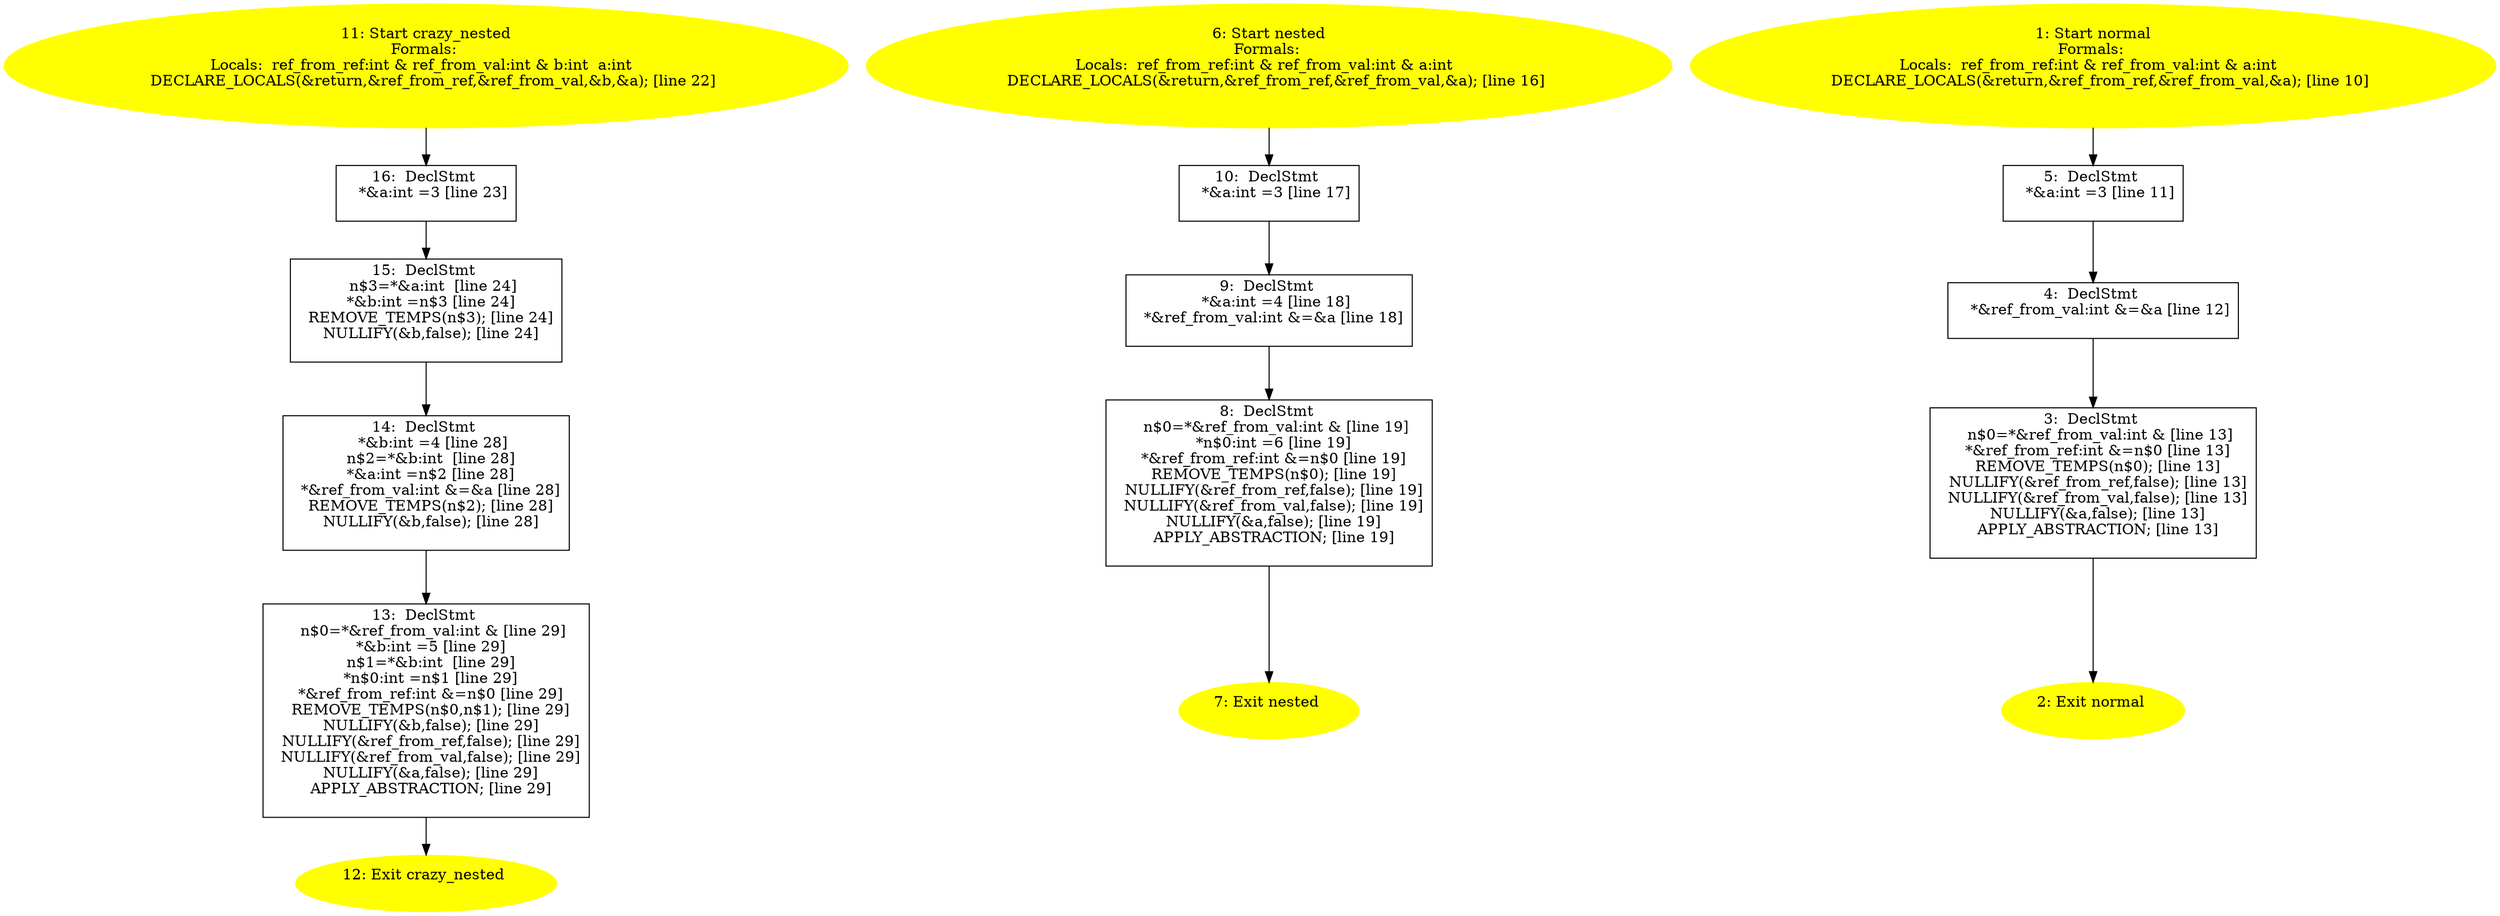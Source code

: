 digraph iCFG {
16 [label="16:  DeclStmt \n   *&a:int =3 [line 23]\n " shape="box"]
	

	 16 -> 15 ;
15 [label="15:  DeclStmt \n   n$3=*&a:int  [line 24]\n  *&b:int =n$3 [line 24]\n  REMOVE_TEMPS(n$3); [line 24]\n  NULLIFY(&b,false); [line 24]\n " shape="box"]
	

	 15 -> 14 ;
14 [label="14:  DeclStmt \n   *&b:int =4 [line 28]\n  n$2=*&b:int  [line 28]\n  *&a:int =n$2 [line 28]\n  *&ref_from_val:int &=&a [line 28]\n  REMOVE_TEMPS(n$2); [line 28]\n  NULLIFY(&b,false); [line 28]\n " shape="box"]
	

	 14 -> 13 ;
13 [label="13:  DeclStmt \n   n$0=*&ref_from_val:int & [line 29]\n  *&b:int =5 [line 29]\n  n$1=*&b:int  [line 29]\n  *n$0:int =n$1 [line 29]\n  *&ref_from_ref:int &=n$0 [line 29]\n  REMOVE_TEMPS(n$0,n$1); [line 29]\n  NULLIFY(&b,false); [line 29]\n  NULLIFY(&ref_from_ref,false); [line 29]\n  NULLIFY(&ref_from_val,false); [line 29]\n  NULLIFY(&a,false); [line 29]\n  APPLY_ABSTRACTION; [line 29]\n " shape="box"]
	

	 13 -> 12 ;
12 [label="12: Exit crazy_nested \n  " color=yellow style=filled]
	

11 [label="11: Start crazy_nested\nFormals: \nLocals:  ref_from_ref:int & ref_from_val:int & b:int  a:int  \n   DECLARE_LOCALS(&return,&ref_from_ref,&ref_from_val,&b,&a); [line 22]\n " color=yellow style=filled]
	

	 11 -> 16 ;
10 [label="10:  DeclStmt \n   *&a:int =3 [line 17]\n " shape="box"]
	

	 10 -> 9 ;
9 [label="9:  DeclStmt \n   *&a:int =4 [line 18]\n  *&ref_from_val:int &=&a [line 18]\n " shape="box"]
	

	 9 -> 8 ;
8 [label="8:  DeclStmt \n   n$0=*&ref_from_val:int & [line 19]\n  *n$0:int =6 [line 19]\n  *&ref_from_ref:int &=n$0 [line 19]\n  REMOVE_TEMPS(n$0); [line 19]\n  NULLIFY(&ref_from_ref,false); [line 19]\n  NULLIFY(&ref_from_val,false); [line 19]\n  NULLIFY(&a,false); [line 19]\n  APPLY_ABSTRACTION; [line 19]\n " shape="box"]
	

	 8 -> 7 ;
7 [label="7: Exit nested \n  " color=yellow style=filled]
	

6 [label="6: Start nested\nFormals: \nLocals:  ref_from_ref:int & ref_from_val:int & a:int  \n   DECLARE_LOCALS(&return,&ref_from_ref,&ref_from_val,&a); [line 16]\n " color=yellow style=filled]
	

	 6 -> 10 ;
5 [label="5:  DeclStmt \n   *&a:int =3 [line 11]\n " shape="box"]
	

	 5 -> 4 ;
4 [label="4:  DeclStmt \n   *&ref_from_val:int &=&a [line 12]\n " shape="box"]
	

	 4 -> 3 ;
3 [label="3:  DeclStmt \n   n$0=*&ref_from_val:int & [line 13]\n  *&ref_from_ref:int &=n$0 [line 13]\n  REMOVE_TEMPS(n$0); [line 13]\n  NULLIFY(&ref_from_ref,false); [line 13]\n  NULLIFY(&ref_from_val,false); [line 13]\n  NULLIFY(&a,false); [line 13]\n  APPLY_ABSTRACTION; [line 13]\n " shape="box"]
	

	 3 -> 2 ;
2 [label="2: Exit normal \n  " color=yellow style=filled]
	

1 [label="1: Start normal\nFormals: \nLocals:  ref_from_ref:int & ref_from_val:int & a:int  \n   DECLARE_LOCALS(&return,&ref_from_ref,&ref_from_val,&a); [line 10]\n " color=yellow style=filled]
	

	 1 -> 5 ;
}
